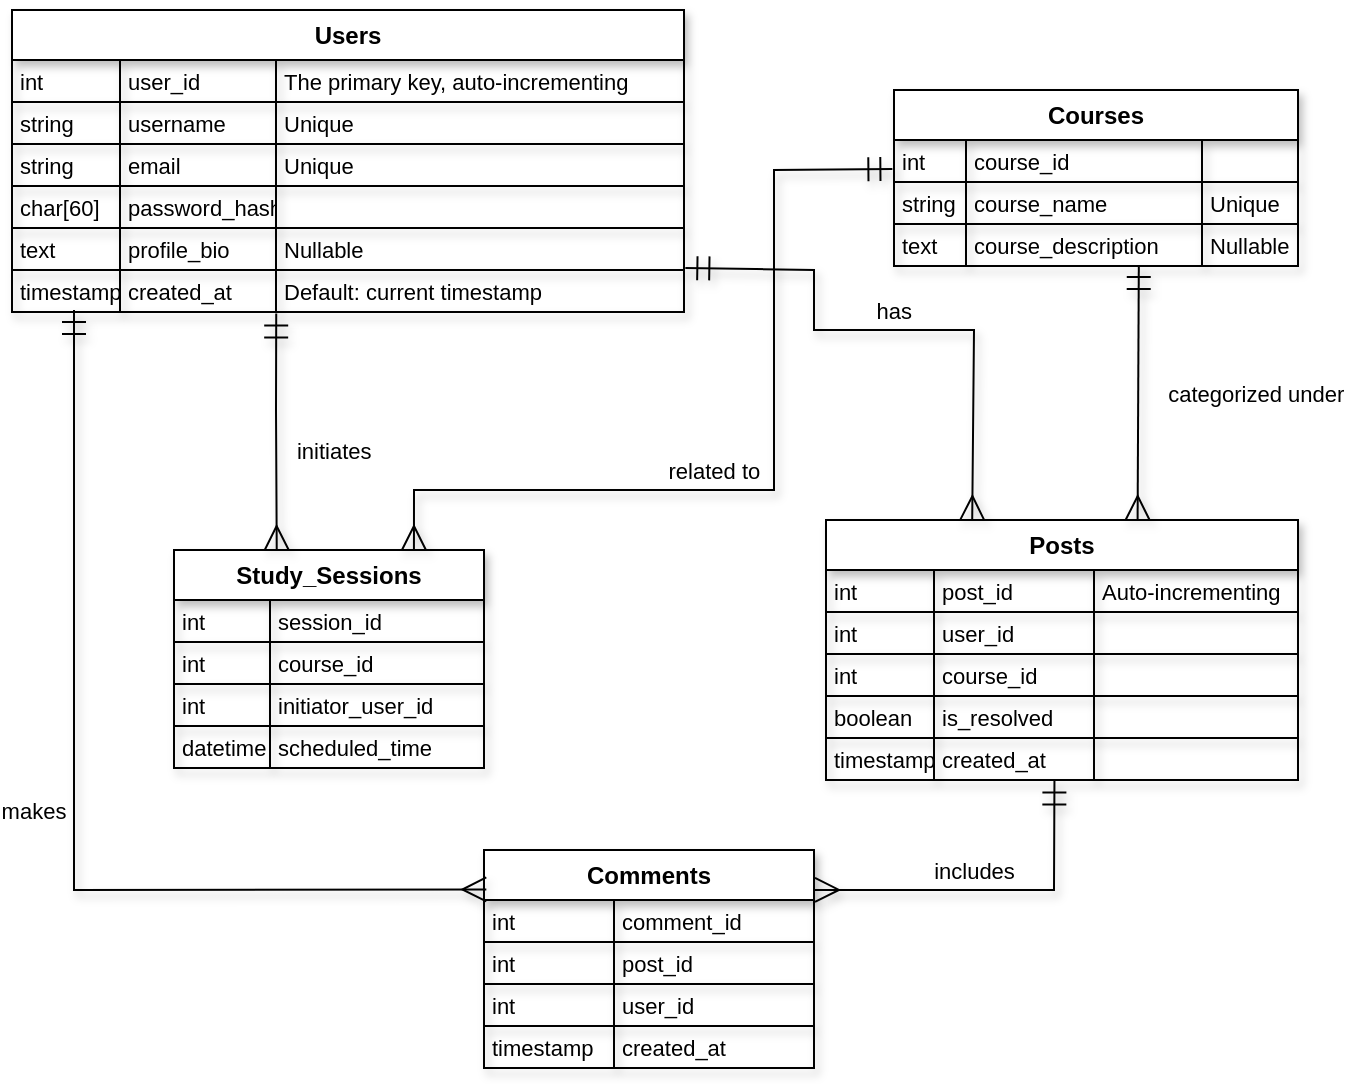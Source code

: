 <mxfile version="24.1.0" type="device">
  <diagram name="Page-1" id="IMVei5Pbor2gpIeCKELP">
    <mxGraphModel dx="1912" dy="1117" grid="1" gridSize="10" guides="1" tooltips="1" connect="1" arrows="1" fold="1" page="1" pageScale="1" pageWidth="700" pageHeight="550" math="0" shadow="0">
      <root>
        <mxCell id="0" />
        <mxCell id="1" parent="0" />
        <mxCell id="9yKTk0pFDlqX_1yLN8jk-94" value="Users" style="shape=table;startSize=25;container=1;collapsible=0;childLayout=tableLayout;fixedRows=1;rowLines=1;fontStyle=1;align=center;resizeLast=1;shadow=1;labelBackgroundColor=none;labelBorderColor=none;whiteSpace=wrap;" vertex="1" parent="1">
          <mxGeometry x="29" y="11" width="336" height="151" as="geometry" />
        </mxCell>
        <mxCell id="9yKTk0pFDlqX_1yLN8jk-95" style="shape=tableRow;horizontal=0;startSize=0;swimlaneHead=0;swimlaneBody=0;fillColor=none;collapsible=0;dropTarget=0;points=[[0,0.5],[1,0.5]];portConstraint=eastwest;top=0;left=0;right=0;bottom=0;shadow=1;labelBackgroundColor=none;labelBorderColor=none;whiteSpace=wrap;" vertex="1" parent="9yKTk0pFDlqX_1yLN8jk-94">
          <mxGeometry y="25" width="336" height="21" as="geometry" />
        </mxCell>
        <mxCell id="9yKTk0pFDlqX_1yLN8jk-96" value="int" style="shape=partialRectangle;connectable=0;fillColor=none;top=0;left=0;bottom=0;right=0;align=left;spacingLeft=2;overflow=hidden;fontSize=11;shadow=1;labelBackgroundColor=none;labelBorderColor=none;whiteSpace=wrap;" vertex="1" parent="9yKTk0pFDlqX_1yLN8jk-95">
          <mxGeometry width="54" height="21" as="geometry">
            <mxRectangle width="54" height="21" as="alternateBounds" />
          </mxGeometry>
        </mxCell>
        <mxCell id="9yKTk0pFDlqX_1yLN8jk-97" value="user_id" style="shape=partialRectangle;connectable=0;fillColor=none;top=0;left=0;bottom=0;right=0;align=left;spacingLeft=2;overflow=hidden;fontSize=11;shadow=1;labelBackgroundColor=none;labelBorderColor=none;whiteSpace=wrap;" vertex="1" parent="9yKTk0pFDlqX_1yLN8jk-95">
          <mxGeometry x="54" width="78" height="21" as="geometry">
            <mxRectangle width="78" height="21" as="alternateBounds" />
          </mxGeometry>
        </mxCell>
        <mxCell id="9yKTk0pFDlqX_1yLN8jk-98" value="The primary key, auto-incrementing" style="shape=partialRectangle;connectable=0;fillColor=none;top=0;left=0;bottom=0;right=0;align=left;spacingLeft=2;overflow=hidden;fontSize=11;shadow=1;labelBackgroundColor=none;labelBorderColor=none;whiteSpace=wrap;" vertex="1" parent="9yKTk0pFDlqX_1yLN8jk-95">
          <mxGeometry x="132" width="204" height="21" as="geometry">
            <mxRectangle width="204" height="21" as="alternateBounds" />
          </mxGeometry>
        </mxCell>
        <mxCell id="9yKTk0pFDlqX_1yLN8jk-99" style="shape=tableRow;horizontal=0;startSize=0;swimlaneHead=0;swimlaneBody=0;fillColor=none;collapsible=0;dropTarget=0;points=[[0,0.5],[1,0.5]];portConstraint=eastwest;top=0;left=0;right=0;bottom=0;shadow=1;labelBackgroundColor=none;labelBorderColor=none;whiteSpace=wrap;" vertex="1" parent="9yKTk0pFDlqX_1yLN8jk-94">
          <mxGeometry y="46" width="336" height="21" as="geometry" />
        </mxCell>
        <mxCell id="9yKTk0pFDlqX_1yLN8jk-100" value="string" style="shape=partialRectangle;connectable=0;fillColor=none;top=0;left=0;bottom=0;right=0;align=left;spacingLeft=2;overflow=hidden;fontSize=11;shadow=1;labelBackgroundColor=none;labelBorderColor=none;whiteSpace=wrap;" vertex="1" parent="9yKTk0pFDlqX_1yLN8jk-99">
          <mxGeometry width="54" height="21" as="geometry">
            <mxRectangle width="54" height="21" as="alternateBounds" />
          </mxGeometry>
        </mxCell>
        <mxCell id="9yKTk0pFDlqX_1yLN8jk-101" value="username" style="shape=partialRectangle;connectable=0;fillColor=none;top=0;left=0;bottom=0;right=0;align=left;spacingLeft=2;overflow=hidden;fontSize=11;shadow=1;labelBackgroundColor=none;labelBorderColor=none;whiteSpace=wrap;" vertex="1" parent="9yKTk0pFDlqX_1yLN8jk-99">
          <mxGeometry x="54" width="78" height="21" as="geometry">
            <mxRectangle width="78" height="21" as="alternateBounds" />
          </mxGeometry>
        </mxCell>
        <mxCell id="9yKTk0pFDlqX_1yLN8jk-102" value="Unique" style="shape=partialRectangle;connectable=0;fillColor=none;top=0;left=0;bottom=0;right=0;align=left;spacingLeft=2;overflow=hidden;fontSize=11;shadow=1;labelBackgroundColor=none;labelBorderColor=none;whiteSpace=wrap;" vertex="1" parent="9yKTk0pFDlqX_1yLN8jk-99">
          <mxGeometry x="132" width="204" height="21" as="geometry">
            <mxRectangle width="204" height="21" as="alternateBounds" />
          </mxGeometry>
        </mxCell>
        <mxCell id="9yKTk0pFDlqX_1yLN8jk-103" style="shape=tableRow;horizontal=0;startSize=0;swimlaneHead=0;swimlaneBody=0;fillColor=none;collapsible=0;dropTarget=0;points=[[0,0.5],[1,0.5]];portConstraint=eastwest;top=0;left=0;right=0;bottom=0;shadow=1;labelBackgroundColor=none;labelBorderColor=none;whiteSpace=wrap;" vertex="1" parent="9yKTk0pFDlqX_1yLN8jk-94">
          <mxGeometry y="67" width="336" height="21" as="geometry" />
        </mxCell>
        <mxCell id="9yKTk0pFDlqX_1yLN8jk-104" value="string" style="shape=partialRectangle;connectable=0;fillColor=none;top=0;left=0;bottom=0;right=0;align=left;spacingLeft=2;overflow=hidden;fontSize=11;shadow=1;labelBackgroundColor=none;labelBorderColor=none;whiteSpace=wrap;" vertex="1" parent="9yKTk0pFDlqX_1yLN8jk-103">
          <mxGeometry width="54" height="21" as="geometry">
            <mxRectangle width="54" height="21" as="alternateBounds" />
          </mxGeometry>
        </mxCell>
        <mxCell id="9yKTk0pFDlqX_1yLN8jk-105" value="email" style="shape=partialRectangle;connectable=0;fillColor=none;top=0;left=0;bottom=0;right=0;align=left;spacingLeft=2;overflow=hidden;fontSize=11;shadow=1;labelBackgroundColor=none;labelBorderColor=none;whiteSpace=wrap;" vertex="1" parent="9yKTk0pFDlqX_1yLN8jk-103">
          <mxGeometry x="54" width="78" height="21" as="geometry">
            <mxRectangle width="78" height="21" as="alternateBounds" />
          </mxGeometry>
        </mxCell>
        <mxCell id="9yKTk0pFDlqX_1yLN8jk-106" value="Unique" style="shape=partialRectangle;connectable=0;fillColor=none;top=0;left=0;bottom=0;right=0;align=left;spacingLeft=2;overflow=hidden;fontSize=11;shadow=1;labelBackgroundColor=none;labelBorderColor=none;whiteSpace=wrap;" vertex="1" parent="9yKTk0pFDlqX_1yLN8jk-103">
          <mxGeometry x="132" width="204" height="21" as="geometry">
            <mxRectangle width="204" height="21" as="alternateBounds" />
          </mxGeometry>
        </mxCell>
        <mxCell id="9yKTk0pFDlqX_1yLN8jk-107" style="shape=tableRow;horizontal=0;startSize=0;swimlaneHead=0;swimlaneBody=0;fillColor=none;collapsible=0;dropTarget=0;points=[[0,0.5],[1,0.5]];portConstraint=eastwest;top=0;left=0;right=0;bottom=0;shadow=1;labelBackgroundColor=none;labelBorderColor=none;whiteSpace=wrap;" vertex="1" parent="9yKTk0pFDlqX_1yLN8jk-94">
          <mxGeometry y="88" width="336" height="21" as="geometry" />
        </mxCell>
        <mxCell id="9yKTk0pFDlqX_1yLN8jk-108" value="char[60]" style="shape=partialRectangle;connectable=0;fillColor=none;top=0;left=0;bottom=0;right=0;align=left;spacingLeft=2;overflow=hidden;fontSize=11;shadow=1;labelBackgroundColor=none;labelBorderColor=none;whiteSpace=wrap;" vertex="1" parent="9yKTk0pFDlqX_1yLN8jk-107">
          <mxGeometry width="54" height="21" as="geometry">
            <mxRectangle width="54" height="21" as="alternateBounds" />
          </mxGeometry>
        </mxCell>
        <mxCell id="9yKTk0pFDlqX_1yLN8jk-109" value="password_hash" style="shape=partialRectangle;connectable=0;fillColor=none;top=0;left=0;bottom=0;right=0;align=left;spacingLeft=2;overflow=hidden;fontSize=11;shadow=1;labelBackgroundColor=none;labelBorderColor=none;whiteSpace=wrap;" vertex="1" parent="9yKTk0pFDlqX_1yLN8jk-107">
          <mxGeometry x="54" width="78" height="21" as="geometry">
            <mxRectangle width="78" height="21" as="alternateBounds" />
          </mxGeometry>
        </mxCell>
        <mxCell id="9yKTk0pFDlqX_1yLN8jk-110" value="" style="shape=partialRectangle;connectable=0;fillColor=none;top=0;left=0;bottom=0;right=0;align=left;spacingLeft=2;overflow=hidden;fontSize=11;shadow=1;labelBackgroundColor=none;labelBorderColor=none;whiteSpace=wrap;" vertex="1" parent="9yKTk0pFDlqX_1yLN8jk-107">
          <mxGeometry x="132" width="204" height="21" as="geometry">
            <mxRectangle width="204" height="21" as="alternateBounds" />
          </mxGeometry>
        </mxCell>
        <mxCell id="9yKTk0pFDlqX_1yLN8jk-111" style="shape=tableRow;horizontal=0;startSize=0;swimlaneHead=0;swimlaneBody=0;fillColor=none;collapsible=0;dropTarget=0;points=[[0,0.5],[1,0.5]];portConstraint=eastwest;top=0;left=0;right=0;bottom=0;shadow=1;labelBackgroundColor=none;labelBorderColor=none;whiteSpace=wrap;" vertex="1" parent="9yKTk0pFDlqX_1yLN8jk-94">
          <mxGeometry y="109" width="336" height="21" as="geometry" />
        </mxCell>
        <mxCell id="9yKTk0pFDlqX_1yLN8jk-112" value="text" style="shape=partialRectangle;connectable=0;fillColor=none;top=0;left=0;bottom=0;right=0;align=left;spacingLeft=2;overflow=hidden;fontSize=11;shadow=1;labelBackgroundColor=none;labelBorderColor=none;whiteSpace=wrap;" vertex="1" parent="9yKTk0pFDlqX_1yLN8jk-111">
          <mxGeometry width="54" height="21" as="geometry">
            <mxRectangle width="54" height="21" as="alternateBounds" />
          </mxGeometry>
        </mxCell>
        <mxCell id="9yKTk0pFDlqX_1yLN8jk-113" value="profile_bio" style="shape=partialRectangle;connectable=0;fillColor=none;top=0;left=0;bottom=0;right=0;align=left;spacingLeft=2;overflow=hidden;fontSize=11;shadow=1;labelBackgroundColor=none;labelBorderColor=none;whiteSpace=wrap;" vertex="1" parent="9yKTk0pFDlqX_1yLN8jk-111">
          <mxGeometry x="54" width="78" height="21" as="geometry">
            <mxRectangle width="78" height="21" as="alternateBounds" />
          </mxGeometry>
        </mxCell>
        <mxCell id="9yKTk0pFDlqX_1yLN8jk-114" value="Nullable" style="shape=partialRectangle;connectable=0;fillColor=none;top=0;left=0;bottom=0;right=0;align=left;spacingLeft=2;overflow=hidden;fontSize=11;shadow=1;labelBackgroundColor=none;labelBorderColor=none;whiteSpace=wrap;" vertex="1" parent="9yKTk0pFDlqX_1yLN8jk-111">
          <mxGeometry x="132" width="204" height="21" as="geometry">
            <mxRectangle width="204" height="21" as="alternateBounds" />
          </mxGeometry>
        </mxCell>
        <mxCell id="9yKTk0pFDlqX_1yLN8jk-115" style="shape=tableRow;horizontal=0;startSize=0;swimlaneHead=0;swimlaneBody=0;fillColor=none;collapsible=0;dropTarget=0;points=[[0,0.5],[1,0.5]];portConstraint=eastwest;top=0;left=0;right=0;bottom=0;shadow=1;labelBackgroundColor=none;labelBorderColor=none;whiteSpace=wrap;" vertex="1" parent="9yKTk0pFDlqX_1yLN8jk-94">
          <mxGeometry y="130" width="336" height="21" as="geometry" />
        </mxCell>
        <mxCell id="9yKTk0pFDlqX_1yLN8jk-116" value="timestamp" style="shape=partialRectangle;connectable=0;fillColor=none;top=0;left=0;bottom=0;right=0;align=left;spacingLeft=2;overflow=hidden;fontSize=11;shadow=1;labelBackgroundColor=none;labelBorderColor=none;whiteSpace=wrap;" vertex="1" parent="9yKTk0pFDlqX_1yLN8jk-115">
          <mxGeometry width="54" height="21" as="geometry">
            <mxRectangle width="54" height="21" as="alternateBounds" />
          </mxGeometry>
        </mxCell>
        <mxCell id="9yKTk0pFDlqX_1yLN8jk-117" value="created_at" style="shape=partialRectangle;connectable=0;fillColor=none;top=0;left=0;bottom=0;right=0;align=left;spacingLeft=2;overflow=hidden;fontSize=11;shadow=1;labelBackgroundColor=none;labelBorderColor=none;whiteSpace=wrap;" vertex="1" parent="9yKTk0pFDlqX_1yLN8jk-115">
          <mxGeometry x="54" width="78" height="21" as="geometry">
            <mxRectangle width="78" height="21" as="alternateBounds" />
          </mxGeometry>
        </mxCell>
        <mxCell id="9yKTk0pFDlqX_1yLN8jk-118" value="Default: current timestamp" style="shape=partialRectangle;connectable=0;fillColor=none;top=0;left=0;bottom=0;right=0;align=left;spacingLeft=2;overflow=hidden;fontSize=11;shadow=1;labelBackgroundColor=none;labelBorderColor=none;whiteSpace=wrap;" vertex="1" parent="9yKTk0pFDlqX_1yLN8jk-115">
          <mxGeometry x="132" width="204" height="21" as="geometry">
            <mxRectangle width="204" height="21" as="alternateBounds" />
          </mxGeometry>
        </mxCell>
        <mxCell id="9yKTk0pFDlqX_1yLN8jk-119" value="Posts" style="shape=table;startSize=25;container=1;collapsible=0;childLayout=tableLayout;fixedRows=1;rowLines=1;fontStyle=1;align=center;resizeLast=1;shadow=1;labelBackgroundColor=none;labelBorderColor=none;whiteSpace=wrap;" vertex="1" parent="1">
          <mxGeometry x="436" y="266" width="236" height="130" as="geometry" />
        </mxCell>
        <mxCell id="9yKTk0pFDlqX_1yLN8jk-120" style="shape=tableRow;horizontal=0;startSize=0;swimlaneHead=0;swimlaneBody=0;fillColor=none;collapsible=0;dropTarget=0;points=[[0,0.5],[1,0.5]];portConstraint=eastwest;top=0;left=0;right=0;bottom=0;shadow=1;labelBackgroundColor=none;labelBorderColor=none;whiteSpace=wrap;" vertex="1" parent="9yKTk0pFDlqX_1yLN8jk-119">
          <mxGeometry y="25" width="236" height="21" as="geometry" />
        </mxCell>
        <mxCell id="9yKTk0pFDlqX_1yLN8jk-121" value="int" style="shape=partialRectangle;connectable=0;fillColor=none;top=0;left=0;bottom=0;right=0;align=left;spacingLeft=2;overflow=hidden;fontSize=11;shadow=1;labelBackgroundColor=none;labelBorderColor=none;whiteSpace=wrap;" vertex="1" parent="9yKTk0pFDlqX_1yLN8jk-120">
          <mxGeometry width="54" height="21" as="geometry">
            <mxRectangle width="54" height="21" as="alternateBounds" />
          </mxGeometry>
        </mxCell>
        <mxCell id="9yKTk0pFDlqX_1yLN8jk-122" value="post_id" style="shape=partialRectangle;connectable=0;fillColor=none;top=0;left=0;bottom=0;right=0;align=left;spacingLeft=2;overflow=hidden;fontSize=11;shadow=1;labelBackgroundColor=none;labelBorderColor=none;whiteSpace=wrap;" vertex="1" parent="9yKTk0pFDlqX_1yLN8jk-120">
          <mxGeometry x="54" width="80" height="21" as="geometry">
            <mxRectangle width="80" height="21" as="alternateBounds" />
          </mxGeometry>
        </mxCell>
        <mxCell id="9yKTk0pFDlqX_1yLN8jk-123" value="Auto-incrementing" style="shape=partialRectangle;connectable=0;fillColor=none;top=0;left=0;bottom=0;right=0;align=left;spacingLeft=2;overflow=hidden;fontSize=11;shadow=1;labelBackgroundColor=none;labelBorderColor=none;whiteSpace=wrap;" vertex="1" parent="9yKTk0pFDlqX_1yLN8jk-120">
          <mxGeometry x="134" width="102" height="21" as="geometry">
            <mxRectangle width="102" height="21" as="alternateBounds" />
          </mxGeometry>
        </mxCell>
        <mxCell id="9yKTk0pFDlqX_1yLN8jk-124" style="shape=tableRow;horizontal=0;startSize=0;swimlaneHead=0;swimlaneBody=0;fillColor=none;collapsible=0;dropTarget=0;points=[[0,0.5],[1,0.5]];portConstraint=eastwest;top=0;left=0;right=0;bottom=0;shadow=1;labelBackgroundColor=none;labelBorderColor=none;whiteSpace=wrap;" vertex="1" parent="9yKTk0pFDlqX_1yLN8jk-119">
          <mxGeometry y="46" width="236" height="21" as="geometry" />
        </mxCell>
        <mxCell id="9yKTk0pFDlqX_1yLN8jk-125" value="int" style="shape=partialRectangle;connectable=0;fillColor=none;top=0;left=0;bottom=0;right=0;align=left;spacingLeft=2;overflow=hidden;fontSize=11;shadow=1;labelBackgroundColor=none;labelBorderColor=none;whiteSpace=wrap;" vertex="1" parent="9yKTk0pFDlqX_1yLN8jk-124">
          <mxGeometry width="54" height="21" as="geometry">
            <mxRectangle width="54" height="21" as="alternateBounds" />
          </mxGeometry>
        </mxCell>
        <mxCell id="9yKTk0pFDlqX_1yLN8jk-126" value="user_id" style="shape=partialRectangle;connectable=0;fillColor=none;top=0;left=0;bottom=0;right=0;align=left;spacingLeft=2;overflow=hidden;fontSize=11;shadow=1;labelBackgroundColor=none;labelBorderColor=none;whiteSpace=wrap;" vertex="1" parent="9yKTk0pFDlqX_1yLN8jk-124">
          <mxGeometry x="54" width="80" height="21" as="geometry">
            <mxRectangle width="80" height="21" as="alternateBounds" />
          </mxGeometry>
        </mxCell>
        <mxCell id="9yKTk0pFDlqX_1yLN8jk-127" value="" style="shape=partialRectangle;connectable=0;fillColor=none;top=0;left=0;bottom=0;right=0;align=left;spacingLeft=2;overflow=hidden;fontSize=11;shadow=1;labelBackgroundColor=none;labelBorderColor=none;whiteSpace=wrap;" vertex="1" parent="9yKTk0pFDlqX_1yLN8jk-124">
          <mxGeometry x="134" width="102" height="21" as="geometry">
            <mxRectangle width="102" height="21" as="alternateBounds" />
          </mxGeometry>
        </mxCell>
        <mxCell id="9yKTk0pFDlqX_1yLN8jk-128" style="shape=tableRow;horizontal=0;startSize=0;swimlaneHead=0;swimlaneBody=0;fillColor=none;collapsible=0;dropTarget=0;points=[[0,0.5],[1,0.5]];portConstraint=eastwest;top=0;left=0;right=0;bottom=0;shadow=1;labelBackgroundColor=none;labelBorderColor=none;whiteSpace=wrap;" vertex="1" parent="9yKTk0pFDlqX_1yLN8jk-119">
          <mxGeometry y="67" width="236" height="21" as="geometry" />
        </mxCell>
        <mxCell id="9yKTk0pFDlqX_1yLN8jk-129" value="int" style="shape=partialRectangle;connectable=0;fillColor=none;top=0;left=0;bottom=0;right=0;align=left;spacingLeft=2;overflow=hidden;fontSize=11;shadow=1;labelBackgroundColor=none;labelBorderColor=none;whiteSpace=wrap;" vertex="1" parent="9yKTk0pFDlqX_1yLN8jk-128">
          <mxGeometry width="54" height="21" as="geometry">
            <mxRectangle width="54" height="21" as="alternateBounds" />
          </mxGeometry>
        </mxCell>
        <mxCell id="9yKTk0pFDlqX_1yLN8jk-130" value="course_id" style="shape=partialRectangle;connectable=0;fillColor=none;top=0;left=0;bottom=0;right=0;align=left;spacingLeft=2;overflow=hidden;fontSize=11;shadow=1;labelBackgroundColor=none;labelBorderColor=none;whiteSpace=wrap;" vertex="1" parent="9yKTk0pFDlqX_1yLN8jk-128">
          <mxGeometry x="54" width="80" height="21" as="geometry">
            <mxRectangle width="80" height="21" as="alternateBounds" />
          </mxGeometry>
        </mxCell>
        <mxCell id="9yKTk0pFDlqX_1yLN8jk-131" value="" style="shape=partialRectangle;connectable=0;fillColor=none;top=0;left=0;bottom=0;right=0;align=left;spacingLeft=2;overflow=hidden;fontSize=11;shadow=1;labelBackgroundColor=none;labelBorderColor=none;whiteSpace=wrap;" vertex="1" parent="9yKTk0pFDlqX_1yLN8jk-128">
          <mxGeometry x="134" width="102" height="21" as="geometry">
            <mxRectangle width="102" height="21" as="alternateBounds" />
          </mxGeometry>
        </mxCell>
        <mxCell id="9yKTk0pFDlqX_1yLN8jk-132" style="shape=tableRow;horizontal=0;startSize=0;swimlaneHead=0;swimlaneBody=0;fillColor=none;collapsible=0;dropTarget=0;points=[[0,0.5],[1,0.5]];portConstraint=eastwest;top=0;left=0;right=0;bottom=0;shadow=1;labelBackgroundColor=none;labelBorderColor=none;whiteSpace=wrap;" vertex="1" parent="9yKTk0pFDlqX_1yLN8jk-119">
          <mxGeometry y="88" width="236" height="21" as="geometry" />
        </mxCell>
        <mxCell id="9yKTk0pFDlqX_1yLN8jk-133" value="boolean" style="shape=partialRectangle;connectable=0;fillColor=none;top=0;left=0;bottom=0;right=0;align=left;spacingLeft=2;overflow=hidden;fontSize=11;shadow=1;labelBackgroundColor=none;labelBorderColor=none;whiteSpace=wrap;" vertex="1" parent="9yKTk0pFDlqX_1yLN8jk-132">
          <mxGeometry width="54" height="21" as="geometry">
            <mxRectangle width="54" height="21" as="alternateBounds" />
          </mxGeometry>
        </mxCell>
        <mxCell id="9yKTk0pFDlqX_1yLN8jk-134" value="is_resolved" style="shape=partialRectangle;connectable=0;fillColor=none;top=0;left=0;bottom=0;right=0;align=left;spacingLeft=2;overflow=hidden;fontSize=11;shadow=1;labelBackgroundColor=none;labelBorderColor=none;whiteSpace=wrap;" vertex="1" parent="9yKTk0pFDlqX_1yLN8jk-132">
          <mxGeometry x="54" width="80" height="21" as="geometry">
            <mxRectangle width="80" height="21" as="alternateBounds" />
          </mxGeometry>
        </mxCell>
        <mxCell id="9yKTk0pFDlqX_1yLN8jk-135" value="" style="shape=partialRectangle;connectable=0;fillColor=none;top=0;left=0;bottom=0;right=0;align=left;spacingLeft=2;overflow=hidden;fontSize=11;shadow=1;labelBackgroundColor=none;labelBorderColor=none;whiteSpace=wrap;" vertex="1" parent="9yKTk0pFDlqX_1yLN8jk-132">
          <mxGeometry x="134" width="102" height="21" as="geometry">
            <mxRectangle width="102" height="21" as="alternateBounds" />
          </mxGeometry>
        </mxCell>
        <mxCell id="9yKTk0pFDlqX_1yLN8jk-136" style="shape=tableRow;horizontal=0;startSize=0;swimlaneHead=0;swimlaneBody=0;fillColor=none;collapsible=0;dropTarget=0;points=[[0,0.5],[1,0.5]];portConstraint=eastwest;top=0;left=0;right=0;bottom=0;shadow=1;labelBackgroundColor=none;labelBorderColor=none;whiteSpace=wrap;" vertex="1" parent="9yKTk0pFDlqX_1yLN8jk-119">
          <mxGeometry y="109" width="236" height="21" as="geometry" />
        </mxCell>
        <mxCell id="9yKTk0pFDlqX_1yLN8jk-137" value="timestamp" style="shape=partialRectangle;connectable=0;fillColor=none;top=0;left=0;bottom=0;right=0;align=left;spacingLeft=2;overflow=hidden;fontSize=11;shadow=1;labelBackgroundColor=none;labelBorderColor=none;whiteSpace=wrap;" vertex="1" parent="9yKTk0pFDlqX_1yLN8jk-136">
          <mxGeometry width="54" height="21" as="geometry">
            <mxRectangle width="54" height="21" as="alternateBounds" />
          </mxGeometry>
        </mxCell>
        <mxCell id="9yKTk0pFDlqX_1yLN8jk-138" value="created_at" style="shape=partialRectangle;connectable=0;fillColor=none;top=0;left=0;bottom=0;right=0;align=left;spacingLeft=2;overflow=hidden;fontSize=11;shadow=1;labelBackgroundColor=none;labelBorderColor=none;whiteSpace=wrap;" vertex="1" parent="9yKTk0pFDlqX_1yLN8jk-136">
          <mxGeometry x="54" width="80" height="21" as="geometry">
            <mxRectangle width="80" height="21" as="alternateBounds" />
          </mxGeometry>
        </mxCell>
        <mxCell id="9yKTk0pFDlqX_1yLN8jk-139" value="" style="shape=partialRectangle;connectable=0;fillColor=none;top=0;left=0;bottom=0;right=0;align=left;spacingLeft=2;overflow=hidden;fontSize=11;shadow=1;labelBackgroundColor=none;labelBorderColor=none;whiteSpace=wrap;" vertex="1" parent="9yKTk0pFDlqX_1yLN8jk-136">
          <mxGeometry x="134" width="102" height="21" as="geometry">
            <mxRectangle width="102" height="21" as="alternateBounds" />
          </mxGeometry>
        </mxCell>
        <mxCell id="9yKTk0pFDlqX_1yLN8jk-140" value="Comments" style="shape=table;startSize=25;container=1;collapsible=0;childLayout=tableLayout;fixedRows=1;rowLines=1;fontStyle=1;align=center;resizeLast=1;shadow=1;labelBackgroundColor=none;labelBorderColor=none;whiteSpace=wrap;" vertex="1" parent="1">
          <mxGeometry x="265" y="431" width="165" height="109" as="geometry" />
        </mxCell>
        <mxCell id="9yKTk0pFDlqX_1yLN8jk-141" style="shape=tableRow;horizontal=0;startSize=0;swimlaneHead=0;swimlaneBody=0;fillColor=none;collapsible=0;dropTarget=0;points=[[0,0.5],[1,0.5]];portConstraint=eastwest;top=0;left=0;right=0;bottom=0;shadow=1;labelBackgroundColor=none;labelBorderColor=none;whiteSpace=wrap;" vertex="1" parent="9yKTk0pFDlqX_1yLN8jk-140">
          <mxGeometry y="25" width="165" height="21" as="geometry" />
        </mxCell>
        <mxCell id="9yKTk0pFDlqX_1yLN8jk-142" value="int" style="shape=partialRectangle;connectable=0;fillColor=none;top=0;left=0;bottom=0;right=0;align=left;spacingLeft=2;overflow=hidden;fontSize=11;shadow=1;labelBackgroundColor=none;labelBorderColor=none;whiteSpace=wrap;" vertex="1" parent="9yKTk0pFDlqX_1yLN8jk-141">
          <mxGeometry width="65" height="21" as="geometry">
            <mxRectangle width="65" height="21" as="alternateBounds" />
          </mxGeometry>
        </mxCell>
        <mxCell id="9yKTk0pFDlqX_1yLN8jk-143" value="comment_id" style="shape=partialRectangle;connectable=0;fillColor=none;top=0;left=0;bottom=0;right=0;align=left;spacingLeft=2;overflow=hidden;fontSize=11;shadow=1;labelBackgroundColor=none;labelBorderColor=none;whiteSpace=wrap;" vertex="1" parent="9yKTk0pFDlqX_1yLN8jk-141">
          <mxGeometry x="65" width="100" height="21" as="geometry">
            <mxRectangle width="100" height="21" as="alternateBounds" />
          </mxGeometry>
        </mxCell>
        <mxCell id="9yKTk0pFDlqX_1yLN8jk-144" style="shape=tableRow;horizontal=0;startSize=0;swimlaneHead=0;swimlaneBody=0;fillColor=none;collapsible=0;dropTarget=0;points=[[0,0.5],[1,0.5]];portConstraint=eastwest;top=0;left=0;right=0;bottom=0;shadow=1;labelBackgroundColor=none;labelBorderColor=none;whiteSpace=wrap;" vertex="1" parent="9yKTk0pFDlqX_1yLN8jk-140">
          <mxGeometry y="46" width="165" height="21" as="geometry" />
        </mxCell>
        <mxCell id="9yKTk0pFDlqX_1yLN8jk-145" value="int" style="shape=partialRectangle;connectable=0;fillColor=none;top=0;left=0;bottom=0;right=0;align=left;spacingLeft=2;overflow=hidden;fontSize=11;shadow=1;labelBackgroundColor=none;labelBorderColor=none;whiteSpace=wrap;" vertex="1" parent="9yKTk0pFDlqX_1yLN8jk-144">
          <mxGeometry width="65" height="21" as="geometry">
            <mxRectangle width="65" height="21" as="alternateBounds" />
          </mxGeometry>
        </mxCell>
        <mxCell id="9yKTk0pFDlqX_1yLN8jk-146" value="post_id" style="shape=partialRectangle;connectable=0;fillColor=none;top=0;left=0;bottom=0;right=0;align=left;spacingLeft=2;overflow=hidden;fontSize=11;shadow=1;labelBackgroundColor=none;labelBorderColor=none;whiteSpace=wrap;" vertex="1" parent="9yKTk0pFDlqX_1yLN8jk-144">
          <mxGeometry x="65" width="100" height="21" as="geometry">
            <mxRectangle width="100" height="21" as="alternateBounds" />
          </mxGeometry>
        </mxCell>
        <mxCell id="9yKTk0pFDlqX_1yLN8jk-147" style="shape=tableRow;horizontal=0;startSize=0;swimlaneHead=0;swimlaneBody=0;fillColor=none;collapsible=0;dropTarget=0;points=[[0,0.5],[1,0.5]];portConstraint=eastwest;top=0;left=0;right=0;bottom=0;shadow=1;labelBackgroundColor=none;labelBorderColor=none;whiteSpace=wrap;" vertex="1" parent="9yKTk0pFDlqX_1yLN8jk-140">
          <mxGeometry y="67" width="165" height="21" as="geometry" />
        </mxCell>
        <mxCell id="9yKTk0pFDlqX_1yLN8jk-148" value="int" style="shape=partialRectangle;connectable=0;fillColor=none;top=0;left=0;bottom=0;right=0;align=left;spacingLeft=2;overflow=hidden;fontSize=11;shadow=1;labelBackgroundColor=none;labelBorderColor=none;whiteSpace=wrap;" vertex="1" parent="9yKTk0pFDlqX_1yLN8jk-147">
          <mxGeometry width="65" height="21" as="geometry">
            <mxRectangle width="65" height="21" as="alternateBounds" />
          </mxGeometry>
        </mxCell>
        <mxCell id="9yKTk0pFDlqX_1yLN8jk-149" value="user_id" style="shape=partialRectangle;connectable=0;fillColor=none;top=0;left=0;bottom=0;right=0;align=left;spacingLeft=2;overflow=hidden;fontSize=11;shadow=1;labelBackgroundColor=none;labelBorderColor=none;whiteSpace=wrap;" vertex="1" parent="9yKTk0pFDlqX_1yLN8jk-147">
          <mxGeometry x="65" width="100" height="21" as="geometry">
            <mxRectangle width="100" height="21" as="alternateBounds" />
          </mxGeometry>
        </mxCell>
        <mxCell id="9yKTk0pFDlqX_1yLN8jk-150" style="shape=tableRow;horizontal=0;startSize=0;swimlaneHead=0;swimlaneBody=0;fillColor=none;collapsible=0;dropTarget=0;points=[[0,0.5],[1,0.5]];portConstraint=eastwest;top=0;left=0;right=0;bottom=0;shadow=1;labelBackgroundColor=none;labelBorderColor=none;whiteSpace=wrap;" vertex="1" parent="9yKTk0pFDlqX_1yLN8jk-140">
          <mxGeometry y="88" width="165" height="21" as="geometry" />
        </mxCell>
        <mxCell id="9yKTk0pFDlqX_1yLN8jk-151" value="timestamp" style="shape=partialRectangle;connectable=0;fillColor=none;top=0;left=0;bottom=0;right=0;align=left;spacingLeft=2;overflow=hidden;fontSize=11;shadow=1;labelBackgroundColor=none;labelBorderColor=none;whiteSpace=wrap;" vertex="1" parent="9yKTk0pFDlqX_1yLN8jk-150">
          <mxGeometry width="65" height="21" as="geometry">
            <mxRectangle width="65" height="21" as="alternateBounds" />
          </mxGeometry>
        </mxCell>
        <mxCell id="9yKTk0pFDlqX_1yLN8jk-152" value="created_at" style="shape=partialRectangle;connectable=0;fillColor=none;top=0;left=0;bottom=0;right=0;align=left;spacingLeft=2;overflow=hidden;fontSize=11;shadow=1;labelBackgroundColor=none;labelBorderColor=none;whiteSpace=wrap;" vertex="1" parent="9yKTk0pFDlqX_1yLN8jk-150">
          <mxGeometry x="65" width="100" height="21" as="geometry">
            <mxRectangle width="100" height="21" as="alternateBounds" />
          </mxGeometry>
        </mxCell>
        <mxCell id="9yKTk0pFDlqX_1yLN8jk-153" value="Courses" style="shape=table;startSize=25;container=1;collapsible=0;childLayout=tableLayout;fixedRows=1;rowLines=1;fontStyle=1;align=center;resizeLast=1;shadow=1;labelBackgroundColor=none;labelBorderColor=none;whiteSpace=wrap;" vertex="1" parent="1">
          <mxGeometry x="470" y="51" width="202" height="88" as="geometry" />
        </mxCell>
        <mxCell id="9yKTk0pFDlqX_1yLN8jk-154" style="shape=tableRow;horizontal=0;startSize=0;swimlaneHead=0;swimlaneBody=0;fillColor=none;collapsible=0;dropTarget=0;points=[[0,0.5],[1,0.5]];portConstraint=eastwest;top=0;left=0;right=0;bottom=0;shadow=1;labelBackgroundColor=none;labelBorderColor=none;whiteSpace=wrap;" vertex="1" parent="9yKTk0pFDlqX_1yLN8jk-153">
          <mxGeometry y="25" width="202" height="21" as="geometry" />
        </mxCell>
        <mxCell id="9yKTk0pFDlqX_1yLN8jk-155" value="int" style="shape=partialRectangle;connectable=0;fillColor=none;top=0;left=0;bottom=0;right=0;align=left;spacingLeft=2;overflow=hidden;fontSize=11;shadow=1;labelBackgroundColor=none;labelBorderColor=none;whiteSpace=wrap;" vertex="1" parent="9yKTk0pFDlqX_1yLN8jk-154">
          <mxGeometry width="36" height="21" as="geometry">
            <mxRectangle width="36" height="21" as="alternateBounds" />
          </mxGeometry>
        </mxCell>
        <mxCell id="9yKTk0pFDlqX_1yLN8jk-156" value="course_id" style="shape=partialRectangle;connectable=0;fillColor=none;top=0;left=0;bottom=0;right=0;align=left;spacingLeft=2;overflow=hidden;fontSize=11;shadow=1;labelBackgroundColor=none;labelBorderColor=none;whiteSpace=wrap;" vertex="1" parent="9yKTk0pFDlqX_1yLN8jk-154">
          <mxGeometry x="36" width="118" height="21" as="geometry">
            <mxRectangle width="118" height="21" as="alternateBounds" />
          </mxGeometry>
        </mxCell>
        <mxCell id="9yKTk0pFDlqX_1yLN8jk-157" value="" style="shape=partialRectangle;connectable=0;fillColor=none;top=0;left=0;bottom=0;right=0;align=left;spacingLeft=2;overflow=hidden;fontSize=11;shadow=1;labelBackgroundColor=none;labelBorderColor=none;whiteSpace=wrap;" vertex="1" parent="9yKTk0pFDlqX_1yLN8jk-154">
          <mxGeometry x="154" width="48" height="21" as="geometry">
            <mxRectangle width="48" height="21" as="alternateBounds" />
          </mxGeometry>
        </mxCell>
        <mxCell id="9yKTk0pFDlqX_1yLN8jk-158" style="shape=tableRow;horizontal=0;startSize=0;swimlaneHead=0;swimlaneBody=0;fillColor=none;collapsible=0;dropTarget=0;points=[[0,0.5],[1,0.5]];portConstraint=eastwest;top=0;left=0;right=0;bottom=0;shadow=1;labelBackgroundColor=none;labelBorderColor=none;whiteSpace=wrap;" vertex="1" parent="9yKTk0pFDlqX_1yLN8jk-153">
          <mxGeometry y="46" width="202" height="21" as="geometry" />
        </mxCell>
        <mxCell id="9yKTk0pFDlqX_1yLN8jk-159" value="string" style="shape=partialRectangle;connectable=0;fillColor=none;top=0;left=0;bottom=0;right=0;align=left;spacingLeft=2;overflow=hidden;fontSize=11;shadow=1;labelBackgroundColor=none;labelBorderColor=none;whiteSpace=wrap;" vertex="1" parent="9yKTk0pFDlqX_1yLN8jk-158">
          <mxGeometry width="36" height="21" as="geometry">
            <mxRectangle width="36" height="21" as="alternateBounds" />
          </mxGeometry>
        </mxCell>
        <mxCell id="9yKTk0pFDlqX_1yLN8jk-160" value="course_name" style="shape=partialRectangle;connectable=0;fillColor=none;top=0;left=0;bottom=0;right=0;align=left;spacingLeft=2;overflow=hidden;fontSize=11;shadow=1;labelBackgroundColor=none;labelBorderColor=none;whiteSpace=wrap;" vertex="1" parent="9yKTk0pFDlqX_1yLN8jk-158">
          <mxGeometry x="36" width="118" height="21" as="geometry">
            <mxRectangle width="118" height="21" as="alternateBounds" />
          </mxGeometry>
        </mxCell>
        <mxCell id="9yKTk0pFDlqX_1yLN8jk-161" value="Unique" style="shape=partialRectangle;connectable=0;fillColor=none;top=0;left=0;bottom=0;right=0;align=left;spacingLeft=2;overflow=hidden;fontSize=11;shadow=1;labelBackgroundColor=none;labelBorderColor=none;whiteSpace=wrap;" vertex="1" parent="9yKTk0pFDlqX_1yLN8jk-158">
          <mxGeometry x="154" width="48" height="21" as="geometry">
            <mxRectangle width="48" height="21" as="alternateBounds" />
          </mxGeometry>
        </mxCell>
        <mxCell id="9yKTk0pFDlqX_1yLN8jk-162" style="shape=tableRow;horizontal=0;startSize=0;swimlaneHead=0;swimlaneBody=0;fillColor=none;collapsible=0;dropTarget=0;points=[[0,0.5],[1,0.5]];portConstraint=eastwest;top=0;left=0;right=0;bottom=0;shadow=1;labelBackgroundColor=none;labelBorderColor=none;whiteSpace=wrap;" vertex="1" parent="9yKTk0pFDlqX_1yLN8jk-153">
          <mxGeometry y="67" width="202" height="21" as="geometry" />
        </mxCell>
        <mxCell id="9yKTk0pFDlqX_1yLN8jk-163" value="text" style="shape=partialRectangle;connectable=0;fillColor=none;top=0;left=0;bottom=0;right=0;align=left;spacingLeft=2;overflow=hidden;fontSize=11;shadow=1;labelBackgroundColor=none;labelBorderColor=none;whiteSpace=wrap;" vertex="1" parent="9yKTk0pFDlqX_1yLN8jk-162">
          <mxGeometry width="36" height="21" as="geometry">
            <mxRectangle width="36" height="21" as="alternateBounds" />
          </mxGeometry>
        </mxCell>
        <mxCell id="9yKTk0pFDlqX_1yLN8jk-164" value="course_description" style="shape=partialRectangle;connectable=0;fillColor=none;top=0;left=0;bottom=0;right=0;align=left;spacingLeft=2;overflow=hidden;fontSize=11;shadow=1;labelBackgroundColor=none;labelBorderColor=none;whiteSpace=wrap;" vertex="1" parent="9yKTk0pFDlqX_1yLN8jk-162">
          <mxGeometry x="36" width="118" height="21" as="geometry">
            <mxRectangle width="118" height="21" as="alternateBounds" />
          </mxGeometry>
        </mxCell>
        <mxCell id="9yKTk0pFDlqX_1yLN8jk-165" value="Nullable" style="shape=partialRectangle;connectable=0;fillColor=none;top=0;left=0;bottom=0;right=0;align=left;spacingLeft=2;overflow=hidden;fontSize=11;shadow=1;labelBackgroundColor=none;labelBorderColor=none;whiteSpace=wrap;" vertex="1" parent="9yKTk0pFDlqX_1yLN8jk-162">
          <mxGeometry x="154" width="48" height="21" as="geometry">
            <mxRectangle width="48" height="21" as="alternateBounds" />
          </mxGeometry>
        </mxCell>
        <mxCell id="9yKTk0pFDlqX_1yLN8jk-166" value="Study_Sessions" style="shape=table;startSize=25;container=1;collapsible=0;childLayout=tableLayout;fixedRows=1;rowLines=1;fontStyle=1;align=center;resizeLast=1;shadow=1;labelBackgroundColor=none;labelBorderColor=none;whiteSpace=wrap;" vertex="1" parent="1">
          <mxGeometry x="110" y="281" width="155" height="109" as="geometry" />
        </mxCell>
        <mxCell id="9yKTk0pFDlqX_1yLN8jk-167" style="shape=tableRow;horizontal=0;startSize=0;swimlaneHead=0;swimlaneBody=0;fillColor=none;collapsible=0;dropTarget=0;points=[[0,0.5],[1,0.5]];portConstraint=eastwest;top=0;left=0;right=0;bottom=0;shadow=1;labelBackgroundColor=none;labelBorderColor=none;whiteSpace=wrap;" vertex="1" parent="9yKTk0pFDlqX_1yLN8jk-166">
          <mxGeometry y="25" width="155" height="21" as="geometry" />
        </mxCell>
        <mxCell id="9yKTk0pFDlqX_1yLN8jk-168" value="int" style="shape=partialRectangle;connectable=0;fillColor=none;top=0;left=0;bottom=0;right=0;align=left;spacingLeft=2;overflow=hidden;fontSize=11;shadow=1;labelBackgroundColor=none;labelBorderColor=none;whiteSpace=wrap;" vertex="1" parent="9yKTk0pFDlqX_1yLN8jk-167">
          <mxGeometry width="48" height="21" as="geometry">
            <mxRectangle width="48" height="21" as="alternateBounds" />
          </mxGeometry>
        </mxCell>
        <mxCell id="9yKTk0pFDlqX_1yLN8jk-169" value="session_id" style="shape=partialRectangle;connectable=0;fillColor=none;top=0;left=0;bottom=0;right=0;align=left;spacingLeft=2;overflow=hidden;fontSize=11;shadow=1;labelBackgroundColor=none;labelBorderColor=none;whiteSpace=wrap;" vertex="1" parent="9yKTk0pFDlqX_1yLN8jk-167">
          <mxGeometry x="48" width="107" height="21" as="geometry">
            <mxRectangle width="107" height="21" as="alternateBounds" />
          </mxGeometry>
        </mxCell>
        <mxCell id="9yKTk0pFDlqX_1yLN8jk-170" style="shape=tableRow;horizontal=0;startSize=0;swimlaneHead=0;swimlaneBody=0;fillColor=none;collapsible=0;dropTarget=0;points=[[0,0.5],[1,0.5]];portConstraint=eastwest;top=0;left=0;right=0;bottom=0;shadow=1;labelBackgroundColor=none;labelBorderColor=none;whiteSpace=wrap;" vertex="1" parent="9yKTk0pFDlqX_1yLN8jk-166">
          <mxGeometry y="46" width="155" height="21" as="geometry" />
        </mxCell>
        <mxCell id="9yKTk0pFDlqX_1yLN8jk-171" value="int" style="shape=partialRectangle;connectable=0;fillColor=none;top=0;left=0;bottom=0;right=0;align=left;spacingLeft=2;overflow=hidden;fontSize=11;shadow=1;labelBackgroundColor=none;labelBorderColor=none;whiteSpace=wrap;" vertex="1" parent="9yKTk0pFDlqX_1yLN8jk-170">
          <mxGeometry width="48" height="21" as="geometry">
            <mxRectangle width="48" height="21" as="alternateBounds" />
          </mxGeometry>
        </mxCell>
        <mxCell id="9yKTk0pFDlqX_1yLN8jk-172" value="course_id" style="shape=partialRectangle;connectable=0;fillColor=none;top=0;left=0;bottom=0;right=0;align=left;spacingLeft=2;overflow=hidden;fontSize=11;shadow=1;labelBackgroundColor=none;labelBorderColor=none;whiteSpace=wrap;" vertex="1" parent="9yKTk0pFDlqX_1yLN8jk-170">
          <mxGeometry x="48" width="107" height="21" as="geometry">
            <mxRectangle width="107" height="21" as="alternateBounds" />
          </mxGeometry>
        </mxCell>
        <mxCell id="9yKTk0pFDlqX_1yLN8jk-173" style="shape=tableRow;horizontal=0;startSize=0;swimlaneHead=0;swimlaneBody=0;fillColor=none;collapsible=0;dropTarget=0;points=[[0,0.5],[1,0.5]];portConstraint=eastwest;top=0;left=0;right=0;bottom=0;shadow=1;labelBackgroundColor=none;labelBorderColor=none;whiteSpace=wrap;" vertex="1" parent="9yKTk0pFDlqX_1yLN8jk-166">
          <mxGeometry y="67" width="155" height="21" as="geometry" />
        </mxCell>
        <mxCell id="9yKTk0pFDlqX_1yLN8jk-174" value="int" style="shape=partialRectangle;connectable=0;fillColor=none;top=0;left=0;bottom=0;right=0;align=left;spacingLeft=2;overflow=hidden;fontSize=11;shadow=1;labelBackgroundColor=none;labelBorderColor=none;whiteSpace=wrap;" vertex="1" parent="9yKTk0pFDlqX_1yLN8jk-173">
          <mxGeometry width="48" height="21" as="geometry">
            <mxRectangle width="48" height="21" as="alternateBounds" />
          </mxGeometry>
        </mxCell>
        <mxCell id="9yKTk0pFDlqX_1yLN8jk-175" value="initiator_user_id" style="shape=partialRectangle;connectable=0;fillColor=none;top=0;left=0;bottom=0;right=0;align=left;spacingLeft=2;overflow=hidden;fontSize=11;shadow=1;labelBackgroundColor=none;labelBorderColor=none;whiteSpace=wrap;" vertex="1" parent="9yKTk0pFDlqX_1yLN8jk-173">
          <mxGeometry x="48" width="107" height="21" as="geometry">
            <mxRectangle width="107" height="21" as="alternateBounds" />
          </mxGeometry>
        </mxCell>
        <mxCell id="9yKTk0pFDlqX_1yLN8jk-176" style="shape=tableRow;horizontal=0;startSize=0;swimlaneHead=0;swimlaneBody=0;fillColor=none;collapsible=0;dropTarget=0;points=[[0,0.5],[1,0.5]];portConstraint=eastwest;top=0;left=0;right=0;bottom=0;shadow=1;labelBackgroundColor=none;labelBorderColor=none;whiteSpace=wrap;" vertex="1" parent="9yKTk0pFDlqX_1yLN8jk-166">
          <mxGeometry y="88" width="155" height="21" as="geometry" />
        </mxCell>
        <mxCell id="9yKTk0pFDlqX_1yLN8jk-177" value="datetime" style="shape=partialRectangle;connectable=0;fillColor=none;top=0;left=0;bottom=0;right=0;align=left;spacingLeft=2;overflow=hidden;fontSize=11;shadow=1;labelBackgroundColor=none;labelBorderColor=none;whiteSpace=wrap;" vertex="1" parent="9yKTk0pFDlqX_1yLN8jk-176">
          <mxGeometry width="48" height="21" as="geometry">
            <mxRectangle width="48" height="21" as="alternateBounds" />
          </mxGeometry>
        </mxCell>
        <mxCell id="9yKTk0pFDlqX_1yLN8jk-178" value="scheduled_time" style="shape=partialRectangle;connectable=0;fillColor=none;top=0;left=0;bottom=0;right=0;align=left;spacingLeft=2;overflow=hidden;fontSize=11;shadow=1;labelBackgroundColor=none;labelBorderColor=none;whiteSpace=wrap;" vertex="1" parent="9yKTk0pFDlqX_1yLN8jk-176">
          <mxGeometry x="48" width="107" height="21" as="geometry">
            <mxRectangle width="107" height="21" as="alternateBounds" />
          </mxGeometry>
        </mxCell>
        <mxCell id="9yKTk0pFDlqX_1yLN8jk-179" value="has" style="curved=0;startArrow=ERmandOne;startSize=10;;endArrow=ERmany;endSize=10;;entryX=0.155;entryY=0;rounded=0;exitX=1.002;exitY=0.952;exitDx=0;exitDy=0;exitPerimeter=0;shadow=1;labelBackgroundColor=none;labelBorderColor=none;" edge="1" parent="1" source="9yKTk0pFDlqX_1yLN8jk-111">
          <mxGeometry x="-0.003" y="10" relative="1" as="geometry">
            <Array as="points">
              <mxPoint x="430" y="141" />
              <mxPoint x="430" y="171" />
              <mxPoint x="510" y="171" />
            </Array>
            <mxPoint x="330" y="181" as="sourcePoint" />
            <mxPoint x="509.104" y="266" as="targetPoint" />
            <mxPoint as="offset" />
          </mxGeometry>
        </mxCell>
        <mxCell id="9yKTk0pFDlqX_1yLN8jk-180" value="makes" style="curved=0;startArrow=ERmandOne;startSize=10;;endArrow=ERmany;endSize=10;;entryX=0.007;entryY=0.181;rounded=0;entryDx=0;entryDy=0;entryPerimeter=0;shadow=1;labelBackgroundColor=none;labelBorderColor=none;" edge="1" parent="1" target="9yKTk0pFDlqX_1yLN8jk-140">
          <mxGeometry x="0.008" y="-20" relative="1" as="geometry">
            <Array as="points">
              <mxPoint x="60" y="211" />
              <mxPoint x="60" y="451" />
            </Array>
            <mxPoint x="60" y="161" as="sourcePoint" />
            <mxPoint as="offset" />
          </mxGeometry>
        </mxCell>
        <mxCell id="9yKTk0pFDlqX_1yLN8jk-181" value="includes" style="curved=0;startArrow=ERmandOne;startSize=10;;endArrow=ERmany;endSize=10;;exitX=0.484;exitY=1.012;entryX=1.003;entryY=0.183;rounded=0;exitDx=0;exitDy=0;exitPerimeter=0;shadow=1;labelBackgroundColor=none;labelBorderColor=none;entryDx=0;entryDy=0;entryPerimeter=0;" edge="1" parent="1" source="9yKTk0pFDlqX_1yLN8jk-136" target="9yKTk0pFDlqX_1yLN8jk-140">
          <mxGeometry x="0.087" y="-10" relative="1" as="geometry">
            <Array as="points">
              <mxPoint x="550" y="451" />
            </Array>
            <mxPoint as="offset" />
          </mxGeometry>
        </mxCell>
        <mxCell id="9yKTk0pFDlqX_1yLN8jk-182" value="categorized under" style="curved=0;startArrow=ERmandOne;startSize=10;;endArrow=ERmany;endSize=10;;entryX=0.593;entryY=0;rounded=0;exitX=0.606;exitY=0.976;exitDx=0;exitDy=0;exitPerimeter=0;shadow=1;labelBackgroundColor=none;labelBorderColor=none;" edge="1" parent="1" source="9yKTk0pFDlqX_1yLN8jk-162">
          <mxGeometry x="-0.002" y="59" relative="1" as="geometry">
            <Array as="points" />
            <mxPoint x="590" y="141" as="sourcePoint" />
            <mxPoint x="591.801" y="266" as="targetPoint" />
            <mxPoint as="offset" />
          </mxGeometry>
        </mxCell>
        <mxCell id="9yKTk0pFDlqX_1yLN8jk-183" value="related to" style="curved=0;startArrow=ERmandOne;startSize=10;;endArrow=ERmany;endSize=10;;exitX=-0.004;exitY=0.69;entryX=0.774;entryY=0;rounded=0;entryDx=0;entryDy=0;entryPerimeter=0;exitDx=0;exitDy=0;exitPerimeter=0;shadow=1;labelBackgroundColor=none;labelBorderColor=none;" edge="1" parent="1" source="9yKTk0pFDlqX_1yLN8jk-154" target="9yKTk0pFDlqX_1yLN8jk-166">
          <mxGeometry x="0.161" y="-10" relative="1" as="geometry">
            <Array as="points">
              <mxPoint x="410" y="91" />
              <mxPoint x="410" y="251" />
              <mxPoint x="230" y="251" />
            </Array>
            <mxPoint as="offset" />
          </mxGeometry>
        </mxCell>
        <mxCell id="9yKTk0pFDlqX_1yLN8jk-184" value="initiates" style="curved=0;startArrow=ERmandOne;startSize=10;;endArrow=ERmany;endSize=10;;exitX=0.542;exitY=1.036;entryX=0.655;entryY=-0.005;rounded=0;exitDx=0;exitDy=0;exitPerimeter=0;shadow=1;labelBackgroundColor=none;labelBorderColor=none;" edge="1" parent="1">
          <mxGeometry x="0.157" y="29" relative="1" as="geometry">
            <Array as="points">
              <mxPoint x="161" y="211" />
            </Array>
            <mxPoint x="161.112" y="162.756" as="sourcePoint" />
            <mxPoint x="161.368" y="281" as="targetPoint" />
            <mxPoint as="offset" />
          </mxGeometry>
        </mxCell>
      </root>
    </mxGraphModel>
  </diagram>
</mxfile>
